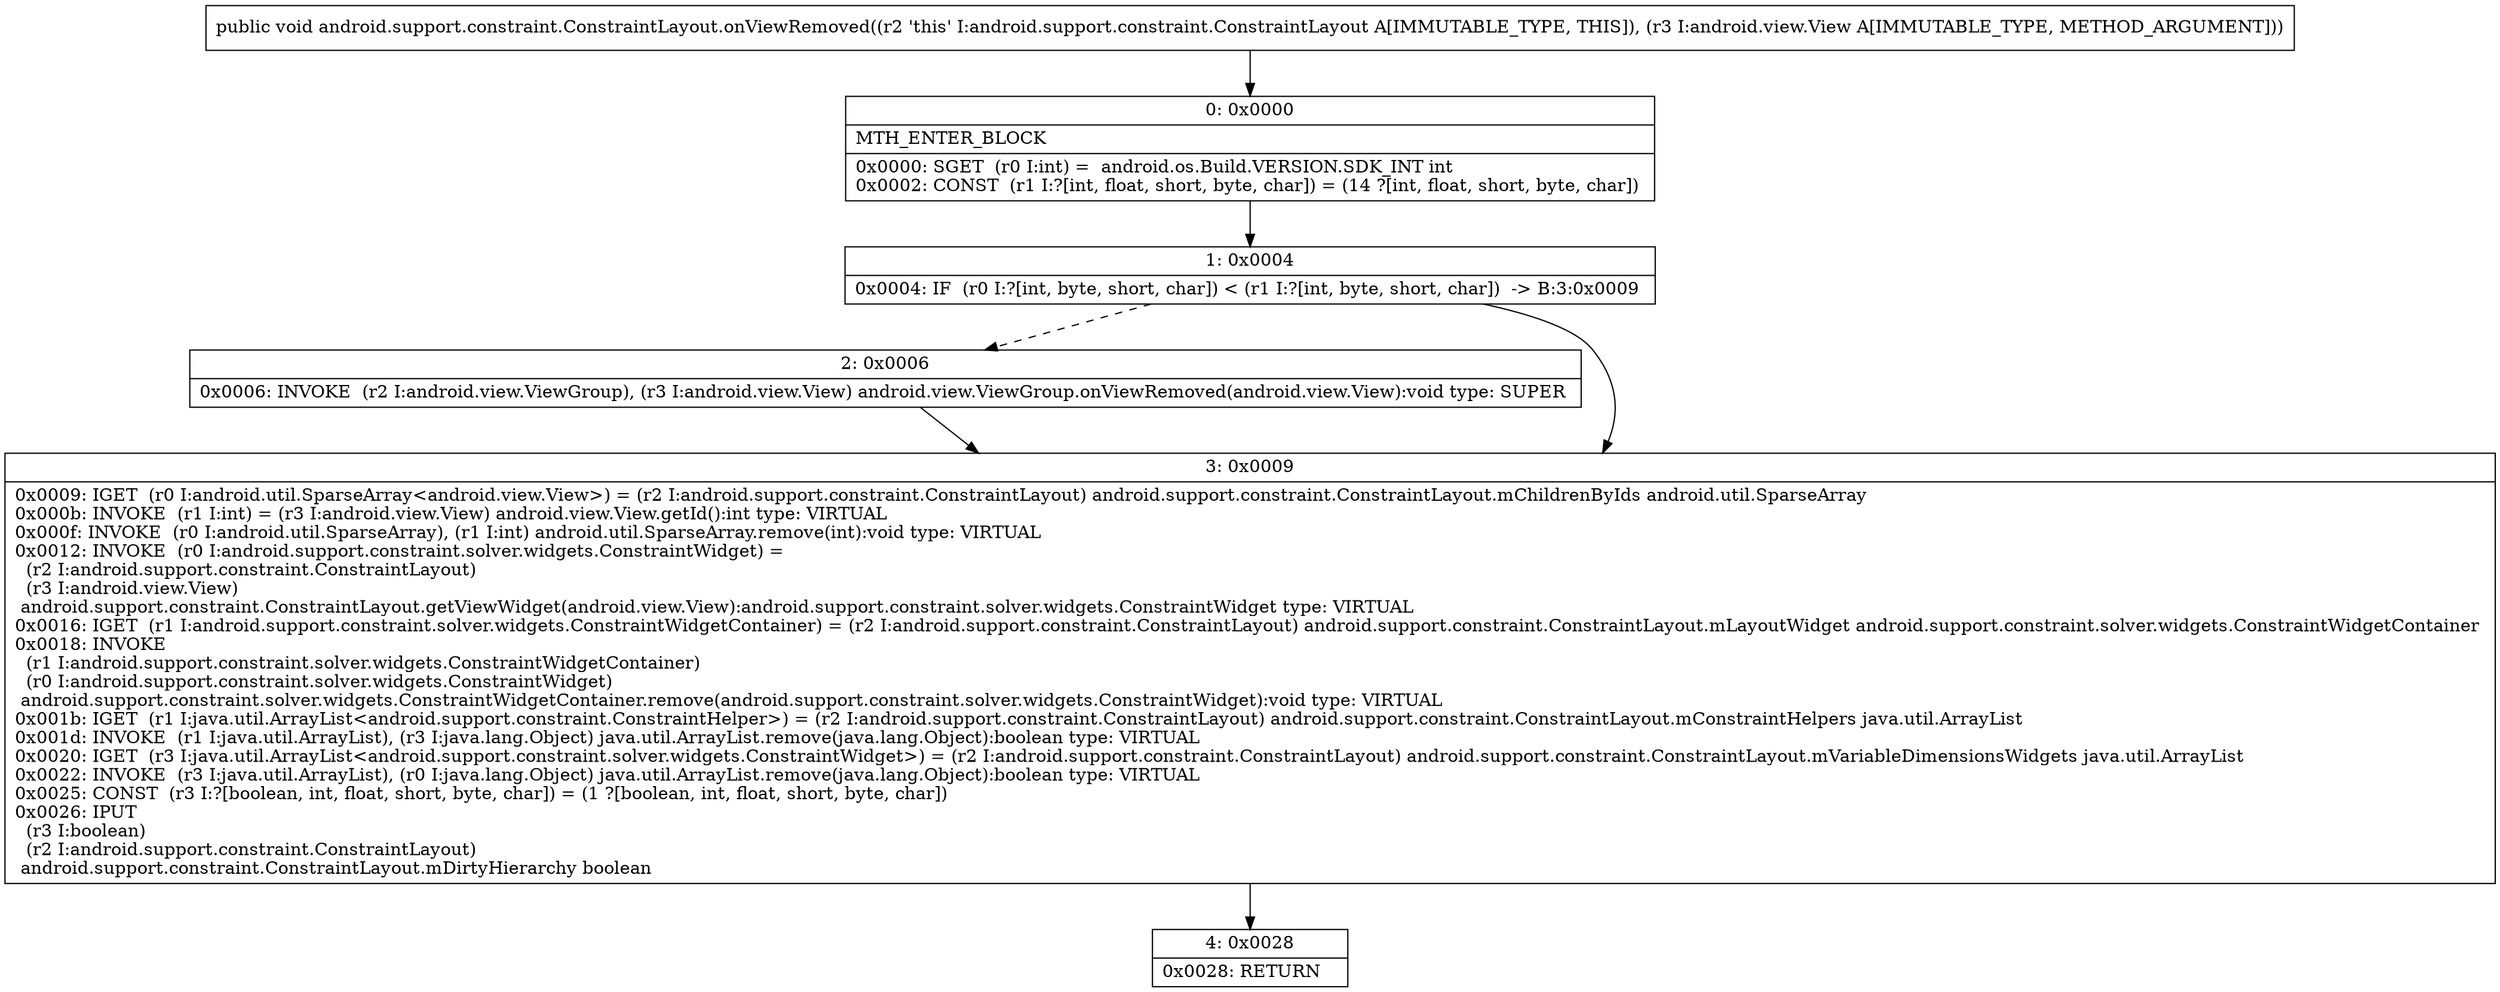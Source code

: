digraph "CFG forandroid.support.constraint.ConstraintLayout.onViewRemoved(Landroid\/view\/View;)V" {
Node_0 [shape=record,label="{0\:\ 0x0000|MTH_ENTER_BLOCK\l|0x0000: SGET  (r0 I:int) =  android.os.Build.VERSION.SDK_INT int \l0x0002: CONST  (r1 I:?[int, float, short, byte, char]) = (14 ?[int, float, short, byte, char]) \l}"];
Node_1 [shape=record,label="{1\:\ 0x0004|0x0004: IF  (r0 I:?[int, byte, short, char]) \< (r1 I:?[int, byte, short, char])  \-\> B:3:0x0009 \l}"];
Node_2 [shape=record,label="{2\:\ 0x0006|0x0006: INVOKE  (r2 I:android.view.ViewGroup), (r3 I:android.view.View) android.view.ViewGroup.onViewRemoved(android.view.View):void type: SUPER \l}"];
Node_3 [shape=record,label="{3\:\ 0x0009|0x0009: IGET  (r0 I:android.util.SparseArray\<android.view.View\>) = (r2 I:android.support.constraint.ConstraintLayout) android.support.constraint.ConstraintLayout.mChildrenByIds android.util.SparseArray \l0x000b: INVOKE  (r1 I:int) = (r3 I:android.view.View) android.view.View.getId():int type: VIRTUAL \l0x000f: INVOKE  (r0 I:android.util.SparseArray), (r1 I:int) android.util.SparseArray.remove(int):void type: VIRTUAL \l0x0012: INVOKE  (r0 I:android.support.constraint.solver.widgets.ConstraintWidget) = \l  (r2 I:android.support.constraint.ConstraintLayout)\l  (r3 I:android.view.View)\l android.support.constraint.ConstraintLayout.getViewWidget(android.view.View):android.support.constraint.solver.widgets.ConstraintWidget type: VIRTUAL \l0x0016: IGET  (r1 I:android.support.constraint.solver.widgets.ConstraintWidgetContainer) = (r2 I:android.support.constraint.ConstraintLayout) android.support.constraint.ConstraintLayout.mLayoutWidget android.support.constraint.solver.widgets.ConstraintWidgetContainer \l0x0018: INVOKE  \l  (r1 I:android.support.constraint.solver.widgets.ConstraintWidgetContainer)\l  (r0 I:android.support.constraint.solver.widgets.ConstraintWidget)\l android.support.constraint.solver.widgets.ConstraintWidgetContainer.remove(android.support.constraint.solver.widgets.ConstraintWidget):void type: VIRTUAL \l0x001b: IGET  (r1 I:java.util.ArrayList\<android.support.constraint.ConstraintHelper\>) = (r2 I:android.support.constraint.ConstraintLayout) android.support.constraint.ConstraintLayout.mConstraintHelpers java.util.ArrayList \l0x001d: INVOKE  (r1 I:java.util.ArrayList), (r3 I:java.lang.Object) java.util.ArrayList.remove(java.lang.Object):boolean type: VIRTUAL \l0x0020: IGET  (r3 I:java.util.ArrayList\<android.support.constraint.solver.widgets.ConstraintWidget\>) = (r2 I:android.support.constraint.ConstraintLayout) android.support.constraint.ConstraintLayout.mVariableDimensionsWidgets java.util.ArrayList \l0x0022: INVOKE  (r3 I:java.util.ArrayList), (r0 I:java.lang.Object) java.util.ArrayList.remove(java.lang.Object):boolean type: VIRTUAL \l0x0025: CONST  (r3 I:?[boolean, int, float, short, byte, char]) = (1 ?[boolean, int, float, short, byte, char]) \l0x0026: IPUT  \l  (r3 I:boolean)\l  (r2 I:android.support.constraint.ConstraintLayout)\l android.support.constraint.ConstraintLayout.mDirtyHierarchy boolean \l}"];
Node_4 [shape=record,label="{4\:\ 0x0028|0x0028: RETURN   \l}"];
MethodNode[shape=record,label="{public void android.support.constraint.ConstraintLayout.onViewRemoved((r2 'this' I:android.support.constraint.ConstraintLayout A[IMMUTABLE_TYPE, THIS]), (r3 I:android.view.View A[IMMUTABLE_TYPE, METHOD_ARGUMENT])) }"];
MethodNode -> Node_0;
Node_0 -> Node_1;
Node_1 -> Node_2[style=dashed];
Node_1 -> Node_3;
Node_2 -> Node_3;
Node_3 -> Node_4;
}

